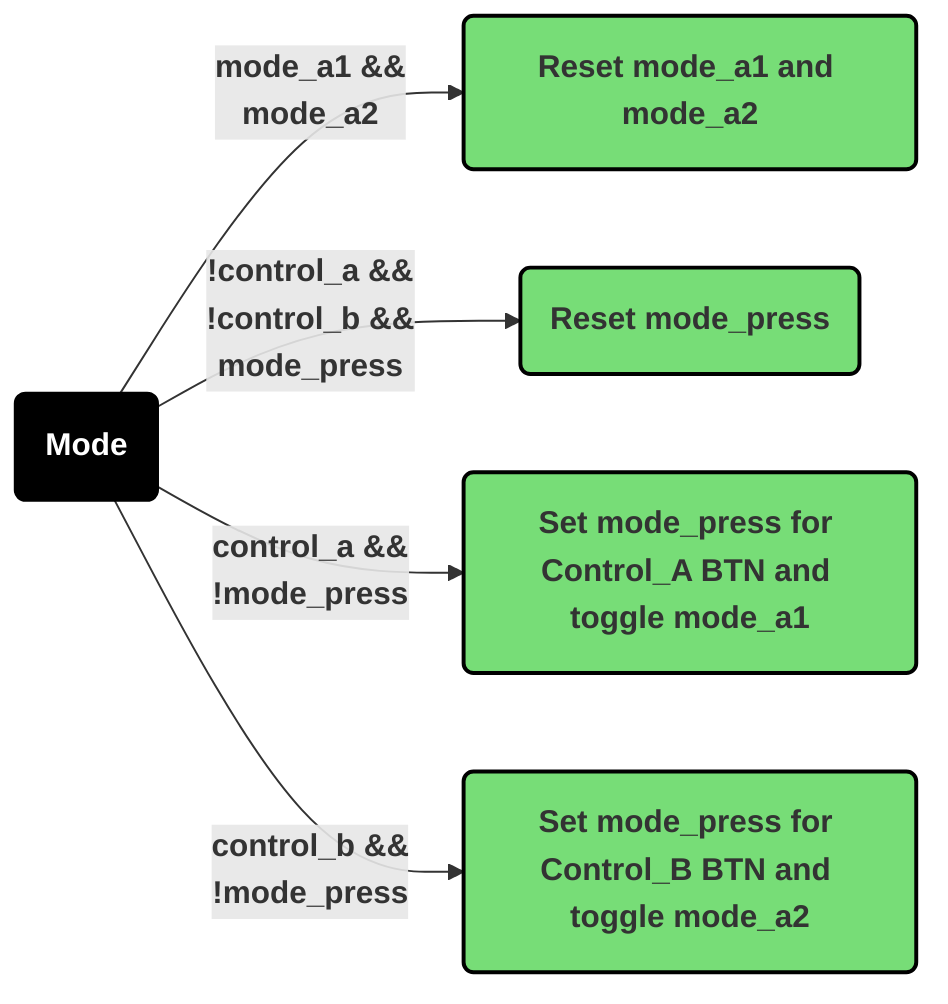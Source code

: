 graph LR

    %% 
    %% Name: s_mode.mmd
    %% Description: 
    %% 
    %% Created Date: February 2024
    %% Author:
    %% 		Lukáš Laštůvka
    %% 		https://github.com/LastuvkaLukas
    %% 
    %% License: Apache License 2.0 (https://www.apache.org/licenses/LICENSE-2.0)
    %% Copyright (c) 2024 Lukáš Laštůvka
    %% 

    %% Styles
    classDef mainNode fill:#000,color:#fff,stroke:#000000,stroke-width:2px;
    classDef greenNode fill:#77DD77,stroke:#000000,stroke-width:2px;
    classDef yellowNode fill:#F7DC6F,stroke:#000000,stroke-width:2px;
    classDef redNode fill:#FF5733,stroke:#000000,stroke-width:2px;

    %% Nodes
    Main(<b>Mode)
    A(<b>Reset mode_a1 and mode_a2)
    B(<b>Reset mode_press)
    C(<b>Set mode_press for Control_A BTN and toggle mode_a1)
    D(<b>Set mode_press for Control_B BTN and toggle mode_a2)

    %% Set styles
    class Main mainNode
    class A,B,C,D greenNode;

    %% Diagram
    Main -->|<b>mode_a1 &&\n mode_a2| A
    Main -->|<b>!control_a &&\n !control_b &&\n mode_press| B
    Main -->|<b>control_a &&\n !mode_press| C
    Main -->|<b>control_b &&\n !mode_press| D